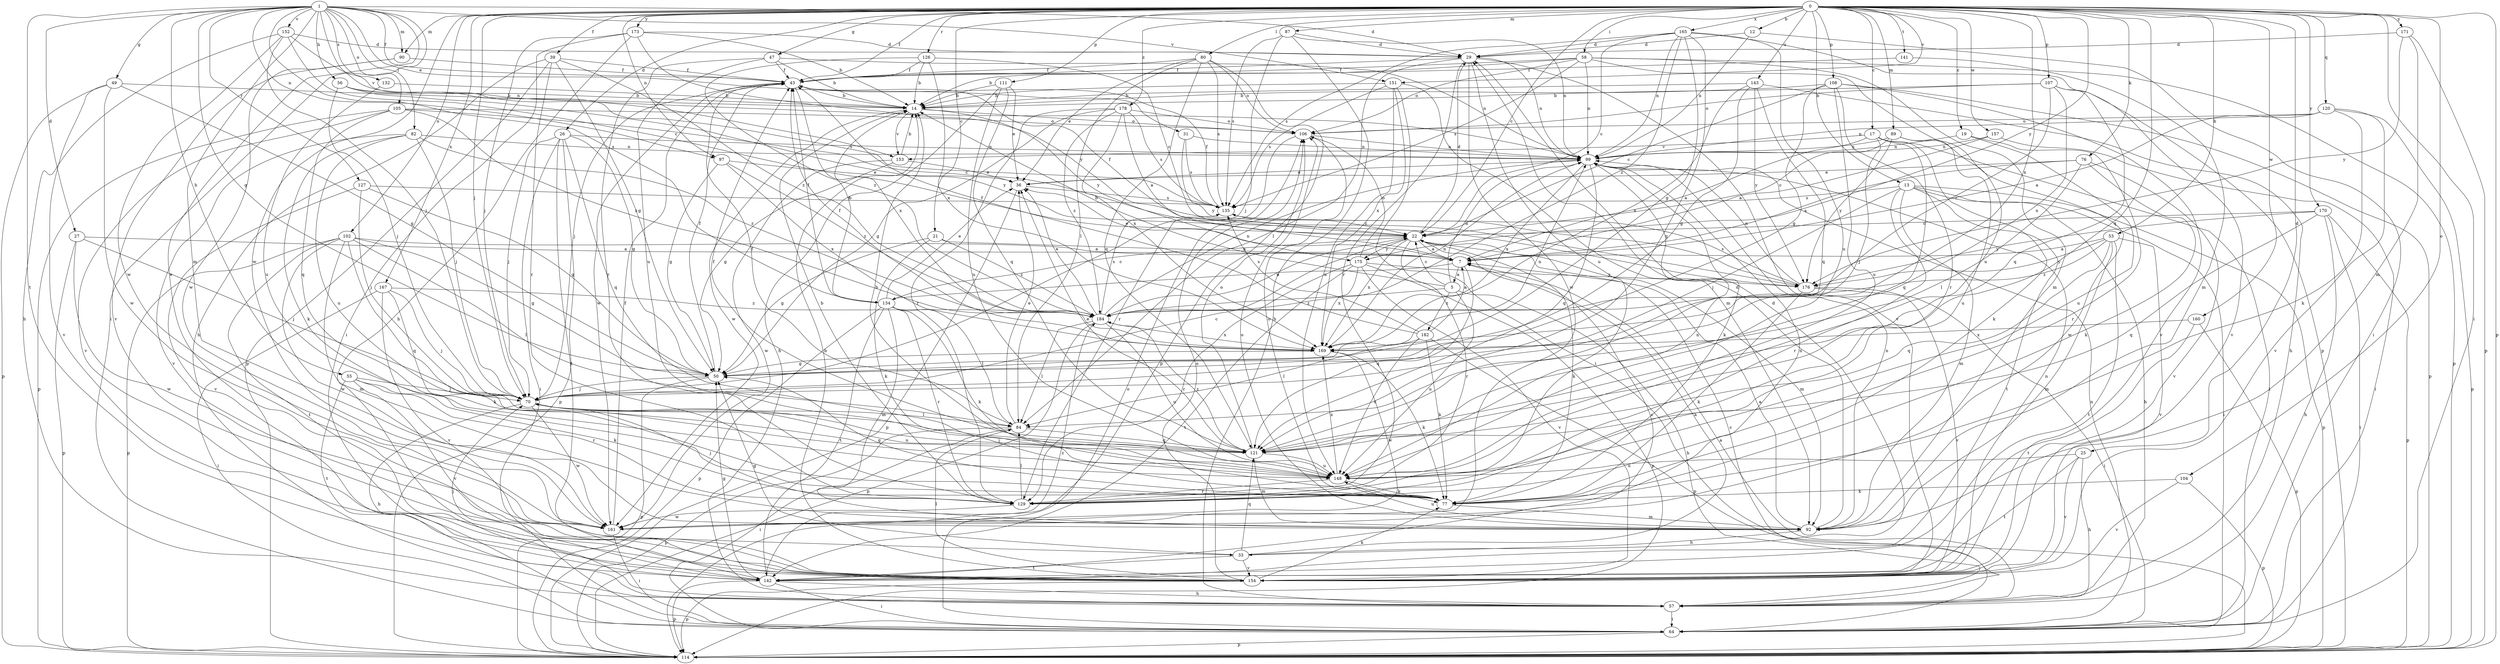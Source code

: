 strict digraph  {
0;
1;
5;
7;
12;
13;
14;
17;
19;
21;
22;
25;
26;
27;
29;
31;
33;
36;
39;
43;
47;
49;
50;
53;
55;
56;
57;
58;
64;
70;
76;
77;
80;
82;
84;
87;
89;
90;
92;
97;
99;
102;
104;
105;
106;
107;
108;
111;
114;
120;
121;
126;
127;
129;
132;
134;
135;
141;
142;
143;
148;
151;
152;
153;
154;
157;
160;
161;
165;
167;
169;
170;
171;
173;
175;
176;
178;
182;
184;
0 -> 12  [label=b];
0 -> 13  [label=b];
0 -> 17  [label=c];
0 -> 19  [label=c];
0 -> 21  [label=c];
0 -> 22  [label=c];
0 -> 25  [label=d];
0 -> 26  [label=d];
0 -> 39  [label=f];
0 -> 43  [label=f];
0 -> 47  [label=g];
0 -> 53  [label=h];
0 -> 58  [label=i];
0 -> 64  [label=i];
0 -> 70  [label=j];
0 -> 76  [label=k];
0 -> 80  [label=l];
0 -> 87  [label=m];
0 -> 89  [label=m];
0 -> 90  [label=m];
0 -> 97  [label=n];
0 -> 102  [label=o];
0 -> 104  [label=o];
0 -> 107  [label=p];
0 -> 108  [label=p];
0 -> 111  [label=p];
0 -> 114  [label=p];
0 -> 120  [label=q];
0 -> 121  [label=q];
0 -> 126  [label=r];
0 -> 141  [label=t];
0 -> 143  [label=u];
0 -> 151  [label=v];
0 -> 157  [label=w];
0 -> 160  [label=w];
0 -> 161  [label=w];
0 -> 165  [label=x];
0 -> 167  [label=x];
0 -> 169  [label=x];
0 -> 170  [label=y];
0 -> 171  [label=y];
0 -> 173  [label=y];
0 -> 175  [label=y];
0 -> 178  [label=z];
1 -> 27  [label=d];
1 -> 29  [label=d];
1 -> 31  [label=e];
1 -> 33  [label=e];
1 -> 43  [label=f];
1 -> 49  [label=g];
1 -> 50  [label=g];
1 -> 55  [label=h];
1 -> 56  [label=h];
1 -> 64  [label=i];
1 -> 82  [label=l];
1 -> 90  [label=m];
1 -> 92  [label=m];
1 -> 97  [label=n];
1 -> 105  [label=o];
1 -> 127  [label=r];
1 -> 132  [label=s];
1 -> 134  [label=s];
1 -> 142  [label=t];
1 -> 151  [label=v];
1 -> 152  [label=v];
1 -> 153  [label=v];
5 -> 14  [label=b];
5 -> 22  [label=c];
5 -> 57  [label=h];
5 -> 99  [label=n];
5 -> 148  [label=u];
5 -> 182  [label=z];
5 -> 184  [label=z];
7 -> 5  [label=a];
7 -> 36  [label=e];
7 -> 121  [label=q];
7 -> 134  [label=s];
12 -> 29  [label=d];
12 -> 64  [label=i];
12 -> 99  [label=n];
13 -> 57  [label=h];
13 -> 64  [label=i];
13 -> 70  [label=j];
13 -> 92  [label=m];
13 -> 114  [label=p];
13 -> 129  [label=r];
13 -> 135  [label=s];
13 -> 142  [label=t];
14 -> 106  [label=o];
14 -> 153  [label=v];
14 -> 161  [label=w];
14 -> 175  [label=y];
17 -> 7  [label=a];
17 -> 64  [label=i];
17 -> 70  [label=j];
17 -> 77  [label=k];
17 -> 121  [label=q];
17 -> 153  [label=v];
19 -> 99  [label=n];
19 -> 129  [label=r];
19 -> 148  [label=u];
21 -> 7  [label=a];
21 -> 50  [label=g];
21 -> 77  [label=k];
21 -> 184  [label=z];
22 -> 7  [label=a];
22 -> 29  [label=d];
22 -> 43  [label=f];
22 -> 77  [label=k];
22 -> 92  [label=m];
22 -> 129  [label=r];
22 -> 169  [label=x];
22 -> 175  [label=y];
22 -> 184  [label=z];
25 -> 57  [label=h];
25 -> 142  [label=t];
25 -> 148  [label=u];
25 -> 154  [label=v];
26 -> 50  [label=g];
26 -> 64  [label=i];
26 -> 70  [label=j];
26 -> 99  [label=n];
26 -> 114  [label=p];
26 -> 121  [label=q];
26 -> 142  [label=t];
27 -> 7  [label=a];
27 -> 70  [label=j];
27 -> 114  [label=p];
27 -> 161  [label=w];
29 -> 43  [label=f];
29 -> 84  [label=l];
29 -> 99  [label=n];
29 -> 129  [label=r];
29 -> 148  [label=u];
29 -> 154  [label=v];
29 -> 161  [label=w];
31 -> 99  [label=n];
31 -> 135  [label=s];
31 -> 176  [label=y];
33 -> 7  [label=a];
33 -> 29  [label=d];
33 -> 50  [label=g];
33 -> 121  [label=q];
33 -> 142  [label=t];
33 -> 154  [label=v];
36 -> 114  [label=p];
36 -> 135  [label=s];
39 -> 43  [label=f];
39 -> 50  [label=g];
39 -> 57  [label=h];
39 -> 114  [label=p];
39 -> 129  [label=r];
39 -> 184  [label=z];
43 -> 14  [label=b];
43 -> 70  [label=j];
43 -> 161  [label=w];
43 -> 169  [label=x];
47 -> 14  [label=b];
47 -> 43  [label=f];
47 -> 99  [label=n];
47 -> 129  [label=r];
47 -> 148  [label=u];
49 -> 14  [label=b];
49 -> 50  [label=g];
49 -> 114  [label=p];
49 -> 154  [label=v];
49 -> 161  [label=w];
50 -> 43  [label=f];
50 -> 70  [label=j];
50 -> 99  [label=n];
50 -> 114  [label=p];
53 -> 7  [label=a];
53 -> 92  [label=m];
53 -> 121  [label=q];
53 -> 142  [label=t];
53 -> 154  [label=v];
53 -> 176  [label=y];
53 -> 184  [label=z];
55 -> 70  [label=j];
55 -> 77  [label=k];
55 -> 129  [label=r];
55 -> 142  [label=t];
55 -> 154  [label=v];
56 -> 14  [label=b];
56 -> 70  [label=j];
56 -> 135  [label=s];
56 -> 176  [label=y];
57 -> 7  [label=a];
57 -> 22  [label=c];
57 -> 64  [label=i];
58 -> 14  [label=b];
58 -> 43  [label=f];
58 -> 92  [label=m];
58 -> 99  [label=n];
58 -> 106  [label=o];
58 -> 114  [label=p];
58 -> 135  [label=s];
58 -> 148  [label=u];
64 -> 99  [label=n];
64 -> 106  [label=o];
64 -> 114  [label=p];
70 -> 22  [label=c];
70 -> 57  [label=h];
70 -> 84  [label=l];
70 -> 148  [label=u];
70 -> 161  [label=w];
76 -> 7  [label=a];
76 -> 36  [label=e];
76 -> 77  [label=k];
76 -> 84  [label=l];
76 -> 154  [label=v];
77 -> 50  [label=g];
77 -> 92  [label=m];
77 -> 106  [label=o];
80 -> 36  [label=e];
80 -> 43  [label=f];
80 -> 84  [label=l];
80 -> 106  [label=o];
80 -> 114  [label=p];
80 -> 121  [label=q];
80 -> 135  [label=s];
82 -> 70  [label=j];
82 -> 77  [label=k];
82 -> 99  [label=n];
82 -> 148  [label=u];
82 -> 154  [label=v];
82 -> 184  [label=z];
84 -> 36  [label=e];
84 -> 43  [label=f];
84 -> 64  [label=i];
84 -> 114  [label=p];
84 -> 121  [label=q];
87 -> 29  [label=d];
87 -> 57  [label=h];
87 -> 70  [label=j];
87 -> 99  [label=n];
87 -> 135  [label=s];
89 -> 22  [label=c];
89 -> 99  [label=n];
89 -> 148  [label=u];
89 -> 161  [label=w];
89 -> 176  [label=y];
90 -> 43  [label=f];
90 -> 154  [label=v];
90 -> 161  [label=w];
92 -> 7  [label=a];
92 -> 29  [label=d];
92 -> 99  [label=n];
92 -> 106  [label=o];
92 -> 148  [label=u];
92 -> 33  [label=h];
97 -> 36  [label=e];
97 -> 50  [label=g];
97 -> 169  [label=x];
97 -> 184  [label=z];
99 -> 36  [label=e];
99 -> 77  [label=k];
99 -> 121  [label=q];
99 -> 169  [label=x];
102 -> 7  [label=a];
102 -> 50  [label=g];
102 -> 84  [label=l];
102 -> 92  [label=m];
102 -> 114  [label=p];
102 -> 121  [label=q];
102 -> 142  [label=t];
102 -> 161  [label=w];
104 -> 77  [label=k];
104 -> 114  [label=p];
104 -> 154  [label=v];
105 -> 22  [label=c];
105 -> 106  [label=o];
105 -> 114  [label=p];
105 -> 121  [label=q];
105 -> 154  [label=v];
105 -> 184  [label=z];
106 -> 99  [label=n];
106 -> 129  [label=r];
107 -> 14  [label=b];
107 -> 106  [label=o];
107 -> 121  [label=q];
107 -> 154  [label=v];
107 -> 169  [label=x];
107 -> 184  [label=z];
108 -> 14  [label=b];
108 -> 22  [label=c];
108 -> 50  [label=g];
108 -> 114  [label=p];
108 -> 129  [label=r];
108 -> 148  [label=u];
108 -> 154  [label=v];
111 -> 14  [label=b];
111 -> 36  [label=e];
111 -> 57  [label=h];
111 -> 121  [label=q];
111 -> 148  [label=u];
120 -> 7  [label=a];
120 -> 77  [label=k];
120 -> 99  [label=n];
120 -> 106  [label=o];
120 -> 114  [label=p];
120 -> 154  [label=v];
121 -> 36  [label=e];
121 -> 43  [label=f];
121 -> 92  [label=m];
121 -> 106  [label=o];
121 -> 148  [label=u];
121 -> 184  [label=z];
126 -> 14  [label=b];
126 -> 22  [label=c];
126 -> 43  [label=f];
126 -> 169  [label=x];
126 -> 184  [label=z];
127 -> 50  [label=g];
127 -> 70  [label=j];
127 -> 135  [label=s];
127 -> 154  [label=v];
129 -> 14  [label=b];
129 -> 70  [label=j];
129 -> 84  [label=l];
129 -> 99  [label=n];
129 -> 161  [label=w];
132 -> 14  [label=b];
132 -> 148  [label=u];
134 -> 14  [label=b];
134 -> 22  [label=c];
134 -> 36  [label=e];
134 -> 43  [label=f];
134 -> 77  [label=k];
134 -> 84  [label=l];
134 -> 92  [label=m];
134 -> 114  [label=p];
134 -> 129  [label=r];
134 -> 142  [label=t];
135 -> 22  [label=c];
135 -> 43  [label=f];
141 -> 43  [label=f];
141 -> 92  [label=m];
142 -> 22  [label=c];
142 -> 50  [label=g];
142 -> 57  [label=h];
142 -> 64  [label=i];
142 -> 70  [label=j];
142 -> 114  [label=p];
142 -> 184  [label=z];
143 -> 14  [label=b];
143 -> 50  [label=g];
143 -> 57  [label=h];
143 -> 121  [label=q];
143 -> 169  [label=x];
143 -> 176  [label=y];
148 -> 14  [label=b];
148 -> 70  [label=j];
148 -> 77  [label=k];
148 -> 129  [label=r];
148 -> 169  [label=x];
151 -> 14  [label=b];
151 -> 64  [label=i];
151 -> 92  [label=m];
151 -> 135  [label=s];
151 -> 148  [label=u];
151 -> 169  [label=x];
152 -> 22  [label=c];
152 -> 29  [label=d];
152 -> 57  [label=h];
152 -> 70  [label=j];
152 -> 99  [label=n];
152 -> 161  [label=w];
153 -> 14  [label=b];
153 -> 36  [label=e];
153 -> 50  [label=g];
153 -> 161  [label=w];
154 -> 14  [label=b];
154 -> 77  [label=k];
154 -> 84  [label=l];
154 -> 99  [label=n];
154 -> 106  [label=o];
154 -> 114  [label=p];
157 -> 7  [label=a];
157 -> 64  [label=i];
157 -> 99  [label=n];
160 -> 114  [label=p];
160 -> 142  [label=t];
160 -> 169  [label=x];
161 -> 43  [label=f];
161 -> 64  [label=i];
161 -> 99  [label=n];
165 -> 22  [label=c];
165 -> 29  [label=d];
165 -> 50  [label=g];
165 -> 99  [label=n];
165 -> 114  [label=p];
165 -> 121  [label=q];
165 -> 135  [label=s];
165 -> 148  [label=u];
165 -> 184  [label=z];
167 -> 64  [label=i];
167 -> 70  [label=j];
167 -> 77  [label=k];
167 -> 154  [label=v];
167 -> 184  [label=z];
169 -> 43  [label=f];
169 -> 50  [label=g];
169 -> 77  [label=k];
169 -> 99  [label=n];
169 -> 161  [label=w];
170 -> 22  [label=c];
170 -> 57  [label=h];
170 -> 64  [label=i];
170 -> 114  [label=p];
170 -> 121  [label=q];
170 -> 176  [label=y];
171 -> 29  [label=d];
171 -> 92  [label=m];
171 -> 114  [label=p];
171 -> 176  [label=y];
173 -> 14  [label=b];
173 -> 29  [label=d];
173 -> 57  [label=h];
173 -> 64  [label=i];
173 -> 70  [label=j];
173 -> 176  [label=y];
175 -> 106  [label=o];
175 -> 114  [label=p];
175 -> 129  [label=r];
175 -> 142  [label=t];
175 -> 154  [label=v];
175 -> 169  [label=x];
175 -> 176  [label=y];
176 -> 64  [label=i];
176 -> 77  [label=k];
176 -> 99  [label=n];
176 -> 135  [label=s];
176 -> 154  [label=v];
178 -> 7  [label=a];
178 -> 50  [label=g];
178 -> 106  [label=o];
178 -> 129  [label=r];
178 -> 135  [label=s];
178 -> 169  [label=x];
178 -> 184  [label=z];
182 -> 7  [label=a];
182 -> 43  [label=f];
182 -> 77  [label=k];
182 -> 84  [label=l];
182 -> 114  [label=p];
182 -> 135  [label=s];
182 -> 148  [label=u];
184 -> 36  [label=e];
184 -> 84  [label=l];
184 -> 99  [label=n];
184 -> 114  [label=p];
184 -> 135  [label=s];
184 -> 148  [label=u];
184 -> 169  [label=x];
}
